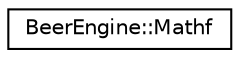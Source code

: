 digraph "Graphical Class Hierarchy"
{
  edge [fontname="Helvetica",fontsize="10",labelfontname="Helvetica",labelfontsize="10"];
  node [fontname="Helvetica",fontsize="10",shape=record];
  rankdir="LR";
  Node0 [label="BeerEngine::Mathf",height=0.2,width=0.4,color="black", fillcolor="white", style="filled",URL="$class_beer_engine_1_1_mathf.html",tooltip="classe permettent d&#39;acceder a des fonctions mathematique personnaliser pour le moteur ..."];
}
